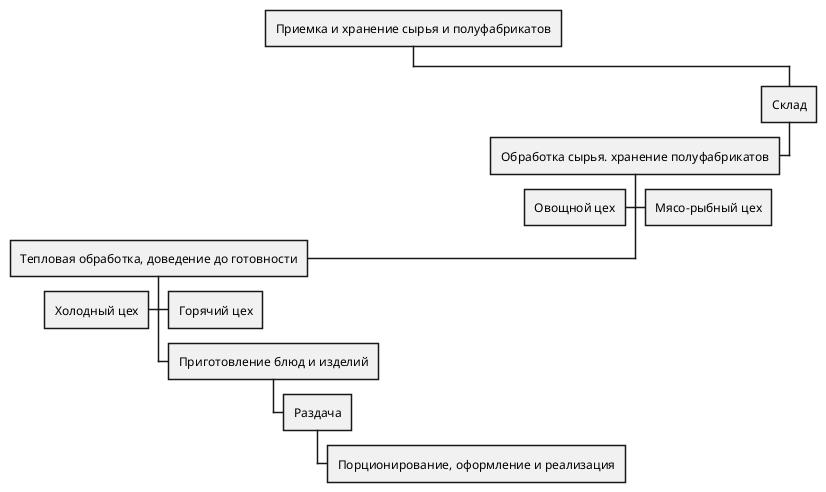 @startwbs
'https://plantuml.com/wbs-diagram
+ Приемка и хранение сырья и полуфабрикатов
++ Склад
++- Обработка сырья. хранение полуфабрикатов
++++ Мясо-рыбный цех
++++< Овощной цех
+++- Тепловая обработка, доведение до готовности
+++++ Горячий цех
+++++< Холодный цех
+++++ Приготовление блюд и изделий
++++++ Раздача
+++++++ Порционирование, оформление и реализация
@endwbs
